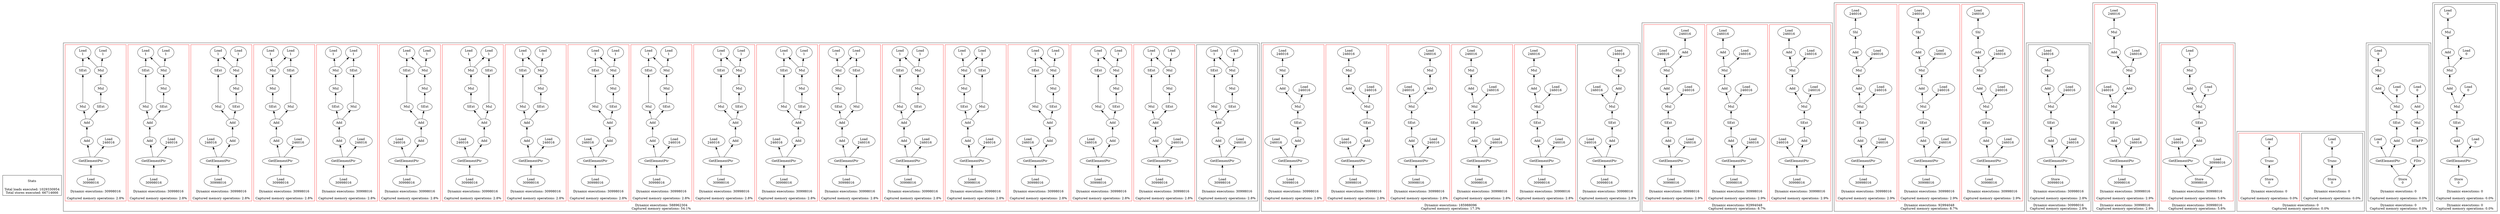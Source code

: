 strict digraph {
rankdir=BT
subgraph {
Stats [shape=plaintext]
cluster=true
label="Total loads executed: 1029330954\nTotal stores executed: 66714666"
}
subgraph {
subgraph {
"0_0_625" [label="GetElementPtr"]
"0_0_624" [label="Add"]
"0_0_625" -> "0_0_624"
"0_0_515" [label="Mul"]
"0_0_457" [label="SExt"]
"0_0_515" -> "0_0_457"
"0_0_474" [label="Mul"]
"0_0_436" [label="Mul"]
"0_0_474" -> "0_0_436"
"0_0_514" [label="Load\n246016"]
"0_0_625" -> "0_0_514"
{
rank=min
"0_0_626" [label="Load\n30998016"]
}
"0_0_626" -> "0_0_625"
"0_0_426" [label="Load\n1"]
"0_0_457" -> "0_0_426"
"0_0_436" -> "0_0_426"
"0_0_483" [label="SExt"]
"0_0_483" -> "0_0_474"
"0_0_516" [label="Add"]
"0_0_516" -> "0_0_483"
"0_0_624" -> "0_0_516"
"0_0_516" -> "0_0_515"
"0_0_423" [label="Load\n1"]
"0_0_436" -> "0_0_423"
cluster=true
label="Dynamic executions: 30998016\n\nCaptured memory operations: 2.8%"
}
subgraph {
"0_1_437" [label="Mul"]
"0_1_423" [label="Load\n1"]
"0_1_437" -> "0_1_423"
"0_1_523" [label="Mul"]
"0_1_458" [label="SExt"]
"0_1_523" -> "0_1_458"
{
rank=min
"0_1_632" [label="Load\n30998016"]
}
"0_1_631" [label="GetElementPtr"]
"0_1_632" -> "0_1_631"
"0_1_630" [label="Add"]
"0_1_631" -> "0_1_630"
"0_1_426" [label="Load\n1"]
"0_1_437" -> "0_1_426"
"0_1_524" [label="Add"]
"0_1_630" -> "0_1_524"
"0_1_486" [label="SExt"]
"0_1_476" [label="Mul"]
"0_1_486" -> "0_1_476"
"0_1_476" -> "0_1_437"
"0_1_524" -> "0_1_523"
"0_1_524" -> "0_1_486"
"0_1_514" [label="Load\n246016"]
"0_1_631" -> "0_1_514"
"0_1_458" -> "0_1_426"
cluster=true
label="Dynamic executions: 30998016\n\nCaptured memory operations: 2.8%"
color=red
}
subgraph {
"0_2_437" [label="Mul"]
"0_2_423" [label="Load\n1"]
"0_2_437" -> "0_2_423"
"0_2_640" [label="GetElementPtr"]
"0_2_514" [label="Load\n246016"]
"0_2_640" -> "0_2_514"
{
rank=min
"0_2_641" [label="Load\n30998016"]
}
"0_2_641" -> "0_2_640"
"0_2_515" [label="Mul"]
"0_2_457" [label="SExt"]
"0_2_515" -> "0_2_457"
"0_2_426" [label="Load\n1"]
"0_2_437" -> "0_2_426"
"0_2_457" -> "0_2_426"
"0_2_639" [label="Add"]
"0_2_531" [label="Add"]
"0_2_639" -> "0_2_531"
"0_2_476" [label="Mul"]
"0_2_476" -> "0_2_437"
"0_2_640" -> "0_2_639"
"0_2_484" [label="SExt"]
"0_2_484" -> "0_2_476"
"0_2_531" -> "0_2_515"
"0_2_531" -> "0_2_484"
cluster=true
label="Dynamic executions: 30998016\n\nCaptured memory operations: 2.8%"
color=red
}
subgraph {
"0_3_523" [label="Mul"]
"0_3_458" [label="SExt"]
"0_3_523" -> "0_3_458"
"0_3_540" [label="Add"]
"0_3_540" -> "0_3_523"
"0_3_474" [label="Mul"]
"0_3_436" [label="Mul"]
"0_3_474" -> "0_3_436"
"0_3_647" [label="GetElementPtr"]
"0_3_514" [label="Load\n246016"]
"0_3_647" -> "0_3_514"
"0_3_646" [label="Add"]
"0_3_647" -> "0_3_646"
"0_3_426" [label="Load\n1"]
"0_3_436" -> "0_3_426"
"0_3_487" [label="SExt"]
"0_3_540" -> "0_3_487"
{
rank=min
"0_3_648" [label="Load\n30998016"]
}
"0_3_648" -> "0_3_647"
"0_3_487" -> "0_3_474"
"0_3_646" -> "0_3_540"
"0_3_423" [label="Load\n1"]
"0_3_436" -> "0_3_423"
"0_3_458" -> "0_3_426"
cluster=true
label="Dynamic executions: 30998016\n\nCaptured memory operations: 2.8%"
color=red
}
subgraph {
"0_4_649" [label="Add"]
"0_4_543" [label="Add"]
"0_4_649" -> "0_4_543"
"0_4_480" [label="SExt"]
"0_4_474" [label="Mul"]
"0_4_480" -> "0_4_474"
"0_4_436" [label="Mul"]
"0_4_474" -> "0_4_436"
"0_4_456" [label="SExt"]
"0_4_426" [label="Load\n1"]
"0_4_456" -> "0_4_426"
"0_4_542" [label="Mul"]
"0_4_542" -> "0_4_456"
"0_4_650" [label="GetElementPtr"]
"0_4_650" -> "0_4_649"
"0_4_543" -> "0_4_542"
"0_4_514" [label="Load\n246016"]
"0_4_650" -> "0_4_514"
"0_4_543" -> "0_4_480"
"0_4_436" -> "0_4_426"
{
rank=min
"0_4_651" [label="Load\n30998016"]
}
"0_4_651" -> "0_4_650"
"0_4_423" [label="Load\n1"]
"0_4_436" -> "0_4_423"
cluster=true
label="Dynamic executions: 30998016\n\nCaptured memory operations: 2.8%"
color=red
}
subgraph {
"0_5_479" [label="Mul"]
"0_5_441" [label="Mul"]
"0_5_479" -> "0_5_441"
"0_5_523" [label="Mul"]
"0_5_458" [label="SExt"]
"0_5_523" -> "0_5_458"
"0_5_653" [label="Add"]
"0_5_544" [label="Add"]
"0_5_653" -> "0_5_544"
"0_5_423" [label="Load\n1"]
"0_5_441" -> "0_5_423"
"0_5_488" [label="SExt"]
"0_5_488" -> "0_5_479"
{
rank=min
"0_5_655" [label="Load\n30998016"]
}
"0_5_654" [label="GetElementPtr"]
"0_5_655" -> "0_5_654"
"0_5_514" [label="Load\n246016"]
"0_5_654" -> "0_5_514"
"0_5_544" -> "0_5_523"
"0_5_654" -> "0_5_653"
"0_5_426" [label="Load\n1"]
"0_5_441" -> "0_5_426"
"0_5_544" -> "0_5_488"
"0_5_458" -> "0_5_426"
cluster=true
label="Dynamic executions: 30998016\n\nCaptured memory operations: 2.8%"
color=red
}
subgraph {
"0_6_658" [label="GetElementPtr"]
"0_6_657" [label="Add"]
"0_6_658" -> "0_6_657"
"0_6_479" [label="Mul"]
"0_6_441" [label="Mul"]
"0_6_479" -> "0_6_441"
"0_6_545" [label="Add"]
"0_6_481" [label="SExt"]
"0_6_545" -> "0_6_481"
"0_6_542" [label="Mul"]
"0_6_545" -> "0_6_542"
{
rank=min
"0_6_659" [label="Load\n30998016"]
}
"0_6_659" -> "0_6_658"
"0_6_456" [label="SExt"]
"0_6_426" [label="Load\n1"]
"0_6_456" -> "0_6_426"
"0_6_423" [label="Load\n1"]
"0_6_441" -> "0_6_423"
"0_6_542" -> "0_6_456"
"0_6_481" -> "0_6_479"
"0_6_514" [label="Load\n246016"]
"0_6_658" -> "0_6_514"
"0_6_657" -> "0_6_545"
"0_6_441" -> "0_6_426"
cluster=true
label="Dynamic executions: 30998016\n\nCaptured memory operations: 2.8%"
color=red
}
subgraph {
"0_7_437" [label="Mul"]
"0_7_423" [label="Load\n1"]
"0_7_437" -> "0_7_423"
"0_7_523" [label="Mul"]
"0_7_458" [label="SExt"]
"0_7_523" -> "0_7_458"
"0_7_666" [label="GetElementPtr"]
"0_7_514" [label="Load\n246016"]
"0_7_666" -> "0_7_514"
"0_7_426" [label="Load\n1"]
"0_7_437" -> "0_7_426"
"0_7_665" [label="Add"]
"0_7_666" -> "0_7_665"
"0_7_486" [label="SExt"]
"0_7_476" [label="Mul"]
"0_7_486" -> "0_7_476"
{
rank=min
"0_7_667" [label="Load\n30998016"]
}
"0_7_667" -> "0_7_666"
"0_7_476" -> "0_7_437"
"0_7_524" [label="Add"]
"0_7_524" -> "0_7_523"
"0_7_665" -> "0_7_524"
"0_7_524" -> "0_7_486"
"0_7_458" -> "0_7_426"
cluster=true
label="Dynamic executions: 30998016\n\nCaptured memory operations: 2.8%"
color=red
}
subgraph {
"0_8_669" [label="GetElementPtr"]
"0_8_514" [label="Load\n246016"]
"0_8_669" -> "0_8_514"
"0_8_437" [label="Mul"]
"0_8_423" [label="Load\n1"]
"0_8_437" -> "0_8_423"
"0_8_668" [label="Add"]
"0_8_551" [label="Add"]
"0_8_668" -> "0_8_551"
"0_8_456" [label="SExt"]
"0_8_426" [label="Load\n1"]
"0_8_456" -> "0_8_426"
"0_8_437" -> "0_8_426"
"0_8_542" [label="Mul"]
"0_8_542" -> "0_8_456"
"0_8_551" -> "0_8_542"
"0_8_669" -> "0_8_668"
"0_8_482" [label="SExt"]
"0_8_551" -> "0_8_482"
"0_8_476" [label="Mul"]
"0_8_482" -> "0_8_476"
"0_8_476" -> "0_8_437"
{
rank=min
"0_8_670" [label="Load\n30998016"]
}
"0_8_670" -> "0_8_669"
cluster=true
label="Dynamic executions: 30998016\n\nCaptured memory operations: 2.8%"
color=red
}
subgraph {
"0_9_674" [label="GetElementPtr"]
"0_9_673" [label="Add"]
"0_9_674" -> "0_9_673"
"0_9_437" [label="Mul"]
"0_9_423" [label="Load\n1"]
"0_9_437" -> "0_9_423"
"0_9_524" [label="Add"]
"0_9_673" -> "0_9_524"
"0_9_523" [label="Mul"]
"0_9_458" [label="SExt"]
"0_9_523" -> "0_9_458"
"0_9_426" [label="Load\n1"]
"0_9_437" -> "0_9_426"
{
rank=min
"0_9_675" [label="Load\n30998016"]
}
"0_9_675" -> "0_9_674"
"0_9_486" [label="SExt"]
"0_9_476" [label="Mul"]
"0_9_486" -> "0_9_476"
"0_9_476" -> "0_9_437"
"0_9_514" [label="Load\n246016"]
"0_9_674" -> "0_9_514"
"0_9_524" -> "0_9_523"
"0_9_524" -> "0_9_486"
"0_9_458" -> "0_9_426"
cluster=true
label="Dynamic executions: 30998016\n\nCaptured memory operations: 2.8%"
color=red
}
subgraph {
"0_10_678" [label="GetElementPtr"]
"0_10_514" [label="Load\n246016"]
"0_10_678" -> "0_10_514"
"0_10_437" [label="Mul"]
"0_10_423" [label="Load\n1"]
"0_10_437" -> "0_10_423"
"0_10_677" [label="Add"]
"0_10_551" [label="Add"]
"0_10_677" -> "0_10_551"
"0_10_456" [label="SExt"]
"0_10_426" [label="Load\n1"]
"0_10_456" -> "0_10_426"
"0_10_437" -> "0_10_426"
"0_10_542" [label="Mul"]
"0_10_542" -> "0_10_456"
{
rank=min
"0_10_679" [label="Load\n30998016"]
}
"0_10_679" -> "0_10_678"
"0_10_551" -> "0_10_542"
"0_10_678" -> "0_10_677"
"0_10_482" [label="SExt"]
"0_10_551" -> "0_10_482"
"0_10_476" [label="Mul"]
"0_10_482" -> "0_10_476"
"0_10_476" -> "0_10_437"
cluster=true
label="Dynamic executions: 30998016\n\nCaptured memory operations: 2.8%"
color=red
}
subgraph {
"0_11_474" [label="Mul"]
"0_11_436" [label="Mul"]
"0_11_474" -> "0_11_436"
"0_11_515" [label="Mul"]
"0_11_457" [label="SExt"]
"0_11_515" -> "0_11_457"
"0_11_686" [label="GetElementPtr"]
"0_11_685" [label="Add"]
"0_11_686" -> "0_11_685"
"0_11_516" [label="Add"]
"0_11_685" -> "0_11_516"
"0_11_426" [label="Load\n1"]
"0_11_457" -> "0_11_426"
{
rank=min
"0_11_687" [label="Load\n30998016"]
}
"0_11_687" -> "0_11_686"
"0_11_436" -> "0_11_426"
"0_11_483" [label="SExt"]
"0_11_483" -> "0_11_474"
"0_11_516" -> "0_11_483"
"0_11_516" -> "0_11_515"
"0_11_423" [label="Load\n1"]
"0_11_436" -> "0_11_423"
"0_11_514" [label="Load\n246016"]
"0_11_686" -> "0_11_514"
cluster=true
label="Dynamic executions: 30998016\n\nCaptured memory operations: 2.8%"
color=red
}
subgraph {
"0_12_689" [label="GetElementPtr"]
"0_12_514" [label="Load\n246016"]
"0_12_689" -> "0_12_514"
"0_12_479" [label="Mul"]
"0_12_441" [label="Mul"]
"0_12_479" -> "0_12_441"
{
rank=min
"0_12_690" [label="Load\n30998016"]
}
"0_12_690" -> "0_12_689"
"0_12_485" [label="SExt"]
"0_12_485" -> "0_12_479"
"0_12_515" [label="Mul"]
"0_12_457" [label="SExt"]
"0_12_515" -> "0_12_457"
"0_12_423" [label="Load\n1"]
"0_12_441" -> "0_12_423"
"0_12_688" [label="Add"]
"0_12_689" -> "0_12_688"
"0_12_558" [label="Add"]
"0_12_558" -> "0_12_485"
"0_12_426" [label="Load\n1"]
"0_12_457" -> "0_12_426"
"0_12_688" -> "0_12_558"
"0_12_441" -> "0_12_426"
"0_12_558" -> "0_12_515"
cluster=true
label="Dynamic executions: 30998016\n\nCaptured memory operations: 2.8%"
color=red
}
subgraph {
{
rank=min
"0_13_694" [label="Load\n30998016"]
}
"0_13_693" [label="GetElementPtr"]
"0_13_694" -> "0_13_693"
"0_13_474" [label="Mul"]
"0_13_436" [label="Mul"]
"0_13_474" -> "0_13_436"
"0_13_515" [label="Mul"]
"0_13_457" [label="SExt"]
"0_13_515" -> "0_13_457"
"0_13_514" [label="Load\n246016"]
"0_13_693" -> "0_13_514"
"0_13_692" [label="Add"]
"0_13_516" [label="Add"]
"0_13_692" -> "0_13_516"
"0_13_426" [label="Load\n1"]
"0_13_457" -> "0_13_426"
"0_13_436" -> "0_13_426"
"0_13_693" -> "0_13_692"
"0_13_483" [label="SExt"]
"0_13_483" -> "0_13_474"
"0_13_516" -> "0_13_483"
"0_13_516" -> "0_13_515"
"0_13_423" [label="Load\n1"]
"0_13_436" -> "0_13_423"
cluster=true
label="Dynamic executions: 30998016\n\nCaptured memory operations: 2.8%"
color=red
}
subgraph {
"0_14_479" [label="Mul"]
"0_14_441" [label="Mul"]
"0_14_479" -> "0_14_441"
"0_14_485" [label="SExt"]
"0_14_485" -> "0_14_479"
"0_14_515" [label="Mul"]
"0_14_457" [label="SExt"]
"0_14_515" -> "0_14_457"
"0_14_696" [label="Add"]
"0_14_558" [label="Add"]
"0_14_696" -> "0_14_558"
"0_14_423" [label="Load\n1"]
"0_14_441" -> "0_14_423"
"0_14_558" -> "0_14_485"
"0_14_426" [label="Load\n1"]
"0_14_457" -> "0_14_426"
"0_14_697" [label="GetElementPtr"]
"0_14_514" [label="Load\n246016"]
"0_14_697" -> "0_14_514"
"0_14_441" -> "0_14_426"
{
rank=min
"0_14_698" [label="Load\n30998016"]
}
"0_14_698" -> "0_14_697"
"0_14_697" -> "0_14_696"
"0_14_558" -> "0_14_515"
cluster=true
label="Dynamic executions: 30998016\n\nCaptured memory operations: 2.8%"
color=red
}
subgraph {
"0_15_479" [label="Mul"]
"0_15_441" [label="Mul"]
"0_15_479" -> "0_15_441"
"0_15_704" [label="Add"]
"0_15_558" [label="Add"]
"0_15_704" -> "0_15_558"
"0_15_485" [label="SExt"]
"0_15_485" -> "0_15_479"
"0_15_515" [label="Mul"]
"0_15_457" [label="SExt"]
"0_15_515" -> "0_15_457"
{
rank=min
"0_15_706" [label="Load\n30998016"]
}
"0_15_705" [label="GetElementPtr"]
"0_15_706" -> "0_15_705"
"0_15_705" -> "0_15_704"
"0_15_423" [label="Load\n1"]
"0_15_441" -> "0_15_423"
"0_15_558" -> "0_15_485"
"0_15_426" [label="Load\n1"]
"0_15_457" -> "0_15_426"
"0_15_514" [label="Load\n246016"]
"0_15_705" -> "0_15_514"
"0_15_441" -> "0_15_426"
"0_15_558" -> "0_15_515"
cluster=true
label="Dynamic executions: 30998016\n\nCaptured memory operations: 2.8%"
color=red
}
subgraph {
"0_16_712" [label="GetElementPtr"]
"0_16_514" [label="Load\n246016"]
"0_16_712" -> "0_16_514"
"0_16_437" [label="Mul"]
"0_16_423" [label="Load\n1"]
"0_16_437" -> "0_16_423"
"0_16_711" [label="Add"]
"0_16_551" [label="Add"]
"0_16_711" -> "0_16_551"
"0_16_456" [label="SExt"]
"0_16_426" [label="Load\n1"]
"0_16_456" -> "0_16_426"
"0_16_437" -> "0_16_426"
"0_16_542" [label="Mul"]
"0_16_542" -> "0_16_456"
"0_16_551" -> "0_16_542"
"0_16_712" -> "0_16_711"
"0_16_482" [label="SExt"]
"0_16_551" -> "0_16_482"
{
rank=min
"0_16_713" [label="Load\n30998016"]
}
"0_16_713" -> "0_16_712"
"0_16_476" [label="Mul"]
"0_16_482" -> "0_16_476"
"0_16_476" -> "0_16_437"
cluster=true
label="Dynamic executions: 30998016\n\nCaptured memory operations: 2.8%"
color=red
}
subgraph {
"0_17_718" [label="Add"]
"0_17_531" [label="Add"]
"0_17_718" -> "0_17_531"
"0_17_437" [label="Mul"]
"0_17_423" [label="Load\n1"]
"0_17_437" -> "0_17_423"
"0_17_515" [label="Mul"]
"0_17_457" [label="SExt"]
"0_17_515" -> "0_17_457"
"0_17_426" [label="Load\n1"]
"0_17_437" -> "0_17_426"
"0_17_457" -> "0_17_426"
{
rank=min
"0_17_720" [label="Load\n30998016"]
}
"0_17_719" [label="GetElementPtr"]
"0_17_720" -> "0_17_719"
"0_17_514" [label="Load\n246016"]
"0_17_719" -> "0_17_514"
"0_17_719" -> "0_17_718"
"0_17_476" [label="Mul"]
"0_17_476" -> "0_17_437"
"0_17_484" [label="SExt"]
"0_17_484" -> "0_17_476"
"0_17_531" -> "0_17_515"
"0_17_531" -> "0_17_484"
cluster=true
label="Dynamic executions: 30998016\n\nCaptured memory operations: 2.8%"
color=red
}
subgraph {
"0_18_729" [label="Add"]
"0_18_531" [label="Add"]
"0_18_729" -> "0_18_531"
"0_18_437" [label="Mul"]
"0_18_423" [label="Load\n1"]
"0_18_437" -> "0_18_423"
"0_18_730" [label="GetElementPtr"]
"0_18_514" [label="Load\n246016"]
"0_18_730" -> "0_18_514"
{
rank=min
"0_18_731" [label="Load\n30998016"]
}
"0_18_731" -> "0_18_730"
"0_18_515" [label="Mul"]
"0_18_457" [label="SExt"]
"0_18_515" -> "0_18_457"
"0_18_426" [label="Load\n1"]
"0_18_437" -> "0_18_426"
"0_18_457" -> "0_18_426"
"0_18_730" -> "0_18_729"
"0_18_476" [label="Mul"]
"0_18_476" -> "0_18_437"
"0_18_484" [label="SExt"]
"0_18_484" -> "0_18_476"
"0_18_531" -> "0_18_515"
"0_18_531" -> "0_18_484"
cluster=true
label="Dynamic executions: 30998016\n\nCaptured memory operations: 2.8%"
color=red
}
cluster=true
label="Dynamic executions: 588962304\nCaptured memory operations: 54.1%"
}
subgraph {
subgraph {
"1_0_622" [label="GetElementPtr"]
"1_0_506" [label="Load\n246016"]
"1_0_622" -> "1_0_506"
"1_0_513" [label="Mul"]
"1_0_509" [label="Load\n246016"]
"1_0_513" -> "1_0_509"
"1_0_621" [label="Add"]
"1_0_605" [label="SExt"]
"1_0_621" -> "1_0_605"
{
rank=min
"1_0_623" [label="Load\n30998016"]
}
"1_0_623" -> "1_0_622"
"1_0_512" [label="Add"]
"1_0_513" -> "1_0_512"
"1_0_605" -> "1_0_513"
"1_0_622" -> "1_0_621"
"1_0_510" [label="Mul"]
"1_0_512" -> "1_0_510"
"1_0_508" [label="Load\n246016"]
"1_0_510" -> "1_0_508"
cluster=true
label="Dynamic executions: 30998016\n\nCaptured memory operations: 2.8%"
}
subgraph {
"1_1_608" [label="SExt"]
"1_1_539" [label="Mul"]
"1_1_608" -> "1_1_539"
"1_1_644" [label="GetElementPtr"]
"1_1_643" [label="Add"]
"1_1_644" -> "1_1_643"
"1_1_532" [label="Load\n246016"]
"1_1_644" -> "1_1_532"
"1_1_538" [label="Add"]
"1_1_539" -> "1_1_538"
{
rank=min
"1_1_645" [label="Load\n30998016"]
}
"1_1_645" -> "1_1_644"
"1_1_643" -> "1_1_608"
"1_1_535" [label="Load\n246016"]
"1_1_539" -> "1_1_535"
"1_1_536" [label="Mul"]
"1_1_538" -> "1_1_536"
"1_1_534" [label="Load\n246016"]
"1_1_536" -> "1_1_534"
cluster=true
label="Dynamic executions: 30998016\n\nCaptured memory operations: 2.8%"
color=red
}
subgraph {
"1_2_565" [label="Add"]
"1_2_563" [label="Mul"]
"1_2_565" -> "1_2_563"
"1_2_611" [label="SExt"]
"1_2_566" [label="Mul"]
"1_2_611" -> "1_2_566"
"1_2_562" [label="Load\n246016"]
"1_2_566" -> "1_2_562"
"1_2_566" -> "1_2_565"
"1_2_701" [label="Add"]
"1_2_701" -> "1_2_611"
"1_2_702" [label="GetElementPtr"]
"1_2_702" -> "1_2_701"
"1_2_561" [label="Load\n246016"]
"1_2_563" -> "1_2_561"
{
rank=min
"1_2_703" [label="Load\n30998016"]
}
"1_2_703" -> "1_2_702"
"1_2_559" [label="Load\n246016"]
"1_2_702" -> "1_2_559"
cluster=true
label="Dynamic executions: 30998016\n\nCaptured memory operations: 2.8%"
color=red
}
subgraph {
"1_3_614" [label="SExt"]
"1_3_584" [label="Mul"]
"1_3_614" -> "1_3_584"
"1_3_580" [label="Load\n246016"]
"1_3_584" -> "1_3_580"
"1_3_581" [label="Mul"]
"1_3_579" [label="Load\n246016"]
"1_3_581" -> "1_3_579"
"1_3_722" [label="Add"]
"1_3_722" -> "1_3_614"
"1_3_723" [label="GetElementPtr"]
"1_3_578" [label="Load\n246016"]
"1_3_723" -> "1_3_578"
{
rank=min
"1_3_724" [label="Load\n30998016"]
}
"1_3_724" -> "1_3_723"
"1_3_583" [label="Add"]
"1_3_584" -> "1_3_583"
"1_3_723" -> "1_3_722"
"1_3_583" -> "1_3_581"
cluster=true
label="Dynamic executions: 30998016\n\nCaptured memory operations: 2.8%"
color=red
}
subgraph {
"1_4_735" [label="GetElementPtr"]
"1_4_591" [label="Load\n246016"]
"1_4_735" -> "1_4_591"
"1_4_734" [label="Add"]
"1_4_616" [label="SExt"]
"1_4_734" -> "1_4_616"
"1_4_596" [label="Add"]
"1_4_594" [label="Mul"]
"1_4_596" -> "1_4_594"
{
rank=min
"1_4_736" [label="Load\n30998016"]
}
"1_4_736" -> "1_4_735"
"1_4_597" [label="Mul"]
"1_4_616" -> "1_4_597"
"1_4_593" [label="Load\n246016"]
"1_4_597" -> "1_4_593"
"1_4_735" -> "1_4_734"
"1_4_592" [label="Load\n246016"]
"1_4_594" -> "1_4_592"
"1_4_597" -> "1_4_596"
cluster=true
label="Dynamic executions: 30998016\n\nCaptured memory operations: 2.8%"
color=red
}
subgraph {
"1_5_776" [label="GetElementPtr"]
"1_5_760" [label="Load\n246016"]
"1_5_776" -> "1_5_760"
"1_5_771" [label="SExt"]
"1_5_766" [label="Mul"]
"1_5_771" -> "1_5_766"
"1_5_775" [label="Add"]
"1_5_775" -> "1_5_771"
{
rank=min
"1_5_777" [label="Load\n30998016"]
}
"1_5_777" -> "1_5_776"
"1_5_763" [label="Mul"]
"1_5_761" [label="Load\n246016"]
"1_5_763" -> "1_5_761"
"1_5_776" -> "1_5_775"
"1_5_765" [label="Add"]
"1_5_765" -> "1_5_763"
"1_5_762" [label="Load\n246016"]
"1_5_766" -> "1_5_762"
"1_5_766" -> "1_5_765"
cluster=true
label="Dynamic executions: 30998016\n\nCaptured memory operations: 2.8%"
color=red
}
cluster=true
label="Dynamic executions: 185988096\nCaptured memory operations: 17.3%"
}
subgraph {
subgraph {
"2_0_628" [label="GetElementPtr"]
"2_0_506" [label="Load\n246016"]
"2_0_628" -> "2_0_506"
"2_0_520" [label="Add"]
"2_0_518" [label="Mul"]
"2_0_520" -> "2_0_518"
"2_0_606" [label="SExt"]
"2_0_521" [label="Mul"]
"2_0_606" -> "2_0_521"
"2_0_627" [label="Add"]
"2_0_627" -> "2_0_606"
{
rank=min
"2_0_629" [label="Load\n30998016"]
}
"2_0_629" -> "2_0_628"
"2_0_628" -> "2_0_627"
"2_0_509" [label="Load\n246016"]
"2_0_521" -> "2_0_509"
"2_0_521" -> "2_0_520"
"2_0_517" [label="Add"]
"2_0_507" [label="Load\n246016"]
"2_0_517" -> "2_0_507"
"2_0_518" -> "2_0_517"
"2_0_508" [label="Load\n246016"]
"2_0_518" -> "2_0_508"
cluster=true
label="Dynamic executions: 30998016\n\nCaptured memory operations: 2.9%"
color=red
}
subgraph {
"2_1_662" [label="Add"]
"2_1_609" [label="SExt"]
"2_1_662" -> "2_1_609"
"2_1_549" [label="Add"]
"2_1_547" [label="Mul"]
"2_1_549" -> "2_1_547"
"2_1_546" [label="Add"]
"2_1_547" -> "2_1_546"
"2_1_663" [label="GetElementPtr"]
"2_1_663" -> "2_1_662"
"2_1_534" [label="Load\n246016"]
"2_1_547" -> "2_1_534"
"2_1_550" [label="Mul"]
"2_1_609" -> "2_1_550"
"2_1_532" [label="Load\n246016"]
"2_1_663" -> "2_1_532"
"2_1_535" [label="Load\n246016"]
"2_1_550" -> "2_1_535"
{
rank=min
"2_1_664" [label="Load\n30998016"]
}
"2_1_664" -> "2_1_663"
"2_1_533" [label="Load\n246016"]
"2_1_546" -> "2_1_533"
"2_1_550" -> "2_1_549"
cluster=true
label="Dynamic executions: 30998016\n\nCaptured memory operations: 2.9%"
color=red
}
subgraph {
{
rank=min
"2_2_710" [label="Load\n30998016"]
}
"2_2_709" [label="GetElementPtr"]
"2_2_710" -> "2_2_709"
"2_2_612" [label="SExt"]
"2_2_571" [label="Mul"]
"2_2_612" -> "2_2_571"
"2_2_708" [label="Add"]
"2_2_709" -> "2_2_708"
"2_2_568" [label="Mul"]
"2_2_561" [label="Load\n246016"]
"2_2_568" -> "2_2_561"
"2_2_567" [label="Add"]
"2_2_568" -> "2_2_567"
"2_2_570" [label="Add"]
"2_2_570" -> "2_2_568"
"2_2_571" -> "2_2_570"
"2_2_560" [label="Load\n246016"]
"2_2_567" -> "2_2_560"
"2_2_708" -> "2_2_612"
"2_2_559" [label="Load\n246016"]
"2_2_709" -> "2_2_559"
"2_2_562" [label="Load\n246016"]
"2_2_571" -> "2_2_562"
cluster=true
label="Dynamic executions: 30998016\n\nCaptured memory operations: 2.9%"
color=red
}
cluster=true
label="Dynamic executions: 92994048\nCaptured memory operations: 8.7%"
}
subgraph {
subgraph {
"3_0_527" [label="Mul"]
"3_0_526" [label="Add"]
"3_0_527" -> "3_0_526"
"3_0_529" [label="Add"]
"3_0_529" -> "3_0_527"
"3_0_635" [label="Add"]
"3_0_607" [label="SExt"]
"3_0_635" -> "3_0_607"
"3_0_530" [label="Mul"]
"3_0_509" [label="Load\n246016"]
"3_0_530" -> "3_0_509"
"3_0_508" [label="Load\n246016"]
"3_0_527" -> "3_0_508"
{
rank=min
"3_0_637" [label="Load\n30998016"]
}
"3_0_636" [label="GetElementPtr"]
"3_0_637" -> "3_0_636"
"3_0_525" [label="Shl"]
"3_0_526" -> "3_0_525"
"3_0_636" -> "3_0_635"
"3_0_530" -> "3_0_529"
"3_0_607" -> "3_0_530"
"3_0_507" [label="Load\n246016"]
"3_0_525" -> "3_0_507"
"3_0_506" [label="Load\n246016"]
"3_0_636" -> "3_0_506"
cluster=true
label="Dynamic executions: 30998016\n\nCaptured memory operations: 2.9%"
color=red
}
subgraph {
"3_1_552" [label="Shl"]
"3_1_533" [label="Load\n246016"]
"3_1_552" -> "3_1_533"
"3_1_683" [label="GetElementPtr"]
"3_1_682" [label="Add"]
"3_1_683" -> "3_1_682"
"3_1_557" [label="Mul"]
"3_1_556" [label="Add"]
"3_1_557" -> "3_1_556"
"3_1_554" [label="Mul"]
"3_1_553" [label="Add"]
"3_1_554" -> "3_1_553"
"3_1_610" [label="SExt"]
"3_1_610" -> "3_1_557"
"3_1_532" [label="Load\n246016"]
"3_1_683" -> "3_1_532"
{
rank=min
"3_1_684" [label="Load\n30998016"]
}
"3_1_684" -> "3_1_683"
"3_1_534" [label="Load\n246016"]
"3_1_554" -> "3_1_534"
"3_1_556" -> "3_1_554"
"3_1_682" -> "3_1_610"
"3_1_535" [label="Load\n246016"]
"3_1_557" -> "3_1_535"
"3_1_553" -> "3_1_552"
cluster=true
label="Dynamic executions: 30998016\n\nCaptured memory operations: 2.9%"
color=red
}
subgraph {
"3_2_574" [label="Mul"]
"3_2_573" [label="Add"]
"3_2_574" -> "3_2_573"
"3_2_716" [label="GetElementPtr"]
"3_2_715" [label="Add"]
"3_2_716" -> "3_2_715"
{
rank=min
"3_2_717" [label="Load\n30998016"]
}
"3_2_717" -> "3_2_716"
"3_2_572" [label="Shl"]
"3_2_560" [label="Load\n246016"]
"3_2_572" -> "3_2_560"
"3_2_613" [label="SExt"]
"3_2_577" [label="Mul"]
"3_2_613" -> "3_2_577"
"3_2_559" [label="Load\n246016"]
"3_2_716" -> "3_2_559"
"3_2_561" [label="Load\n246016"]
"3_2_574" -> "3_2_561"
"3_2_576" [label="Add"]
"3_2_576" -> "3_2_574"
"3_2_573" -> "3_2_572"
"3_2_562" [label="Load\n246016"]
"3_2_577" -> "3_2_562"
"3_2_577" -> "3_2_576"
"3_2_715" -> "3_2_613"
cluster=true
label="Dynamic executions: 30998016\n\nCaptured memory operations: 2.9%"
color=red
}
cluster=true
label="Dynamic executions: 92994048\nCaptured memory operations: 8.7%"
}
subgraph {
subgraph {
"4_0_742" [label="GetElementPtr"]
"4_0_741" [label="Add"]
"4_0_742" -> "4_0_741"
"4_0_603" [label="Add"]
"4_0_601" [label="Mul"]
"4_0_603" -> "4_0_601"
"4_0_604" [label="Mul"]
"4_0_604" -> "4_0_603"
{
rank=min
"4_0_743" [label="Store\n30998016"]
}
"4_0_743" -> "4_0_742"
"4_0_617" [label="SExt"]
"4_0_741" -> "4_0_617"
"4_0_599" [label="Load\n246016"]
"4_0_601" -> "4_0_599"
"4_0_600" [label="Load\n246016"]
"4_0_604" -> "4_0_600"
"4_0_617" -> "4_0_604"
"4_0_598" [label="Load\n246016"]
"4_0_742" -> "4_0_598"
cluster=true
label="Dynamic executions: 30998016\n\nCaptured memory operations: 2.8%"
}
cluster=true
label="Dynamic executions: 30998016\nCaptured memory operations: 2.8%"
}
subgraph {
subgraph {
"5_0_587" [label="Mul"]
"5_0_586" [label="Add"]
"5_0_587" -> "5_0_586"
"5_0_615" [label="SExt"]
"5_0_590" [label="Mul"]
"5_0_615" -> "5_0_590"
"5_0_508" [label="Load\n246016"]
"5_0_587" -> "5_0_508"
"5_0_509" [label="Load\n246016"]
"5_0_590" -> "5_0_509"
"5_0_726" [label="Add"]
"5_0_726" -> "5_0_615"
"5_0_727" [label="GetElementPtr"]
"5_0_506" [label="Load\n246016"]
"5_0_727" -> "5_0_506"
"5_0_585" [label="Mul"]
"5_0_586" -> "5_0_585"
"5_0_589" [label="Add"]
"5_0_589" -> "5_0_587"
{
rank=min
"5_0_728" [label="Load\n30998016"]
}
"5_0_728" -> "5_0_727"
"5_0_590" -> "5_0_589"
"5_0_507" [label="Load\n246016"]
"5_0_585" -> "5_0_507"
"5_0_727" -> "5_0_726"
cluster=true
label="Dynamic executions: 30998016\n\nCaptured memory operations: 2.9%"
color=red
}
cluster=true
label="Dynamic executions: 30998016\nCaptured memory operations: 2.9%"
}
subgraph {
subgraph {
{
rank=min
"6_0_780" [label="Store\n30998016"]
}
"6_0_779" [label="GetElementPtr"]
"6_0_780" -> "6_0_779"
"6_0_770" [label="Mul"]
"6_0_769" [label="Add"]
"6_0_770" -> "6_0_769"
"6_0_777" [label="Load\n30998016"]
"6_0_780" -> "6_0_777"
"6_0_767" [label="Load\n246016"]
"6_0_779" -> "6_0_767"
"6_0_778" [label="Add"]
"6_0_772" [label="SExt"]
"6_0_778" -> "6_0_772"
"6_0_772" -> "6_0_770"
"6_0_756" [label="Mul"]
"6_0_769" -> "6_0_756"
"6_0_779" -> "6_0_778"
"6_0_426" [label="Load\n1"]
"6_0_770" -> "6_0_426"
"6_0_423" [label="Load\n1"]
"6_0_756" -> "6_0_423"
cluster=true
label="Dynamic executions: 30998016\n\nCaptured memory operations: 5.6%"
color=red
}
cluster=true
label="Dynamic executions: 30998016\nCaptured memory operations: 5.6%"
}
subgraph {
subgraph {
"7_0_868" [label="Trunc"]
"7_0_866" [label="Load\n0"]
"7_0_868" -> "7_0_866"
{
rank=min
"7_0_869" [label="Store\n0"]
}
"7_0_869" -> "7_0_868"
cluster=true
label="Dynamic executions: 0\n\nCaptured memory operations: 0.0%"
}
subgraph {
"7_1_872" [label="Trunc"]
"7_1_871" [label="Load\n0"]
"7_1_872" -> "7_1_871"
{
rank=min
"7_1_873" [label="Store\n0"]
}
"7_1_873" -> "7_1_872"
cluster=true
label="Dynamic executions: 0\n\nCaptured memory operations: 0.0%"
color=red
}
cluster=true
label="Dynamic executions: 0\nCaptured memory operations: 0.0%"
}
subgraph {
subgraph {
"8_0_366" [label="GetElementPtr"]
"8_0_358" [label="Load\n0"]
"8_0_366" -> "8_0_358"
"8_0_361" [label="Mul"]
"8_0_360" [label="Add"]
"8_0_361" -> "8_0_360"
"8_0_341" [label="Add"]
"8_0_334" [label="Load\n0"]
"8_0_341" -> "8_0_334"
"8_0_365" [label="Add"]
"8_0_362" [label="SExt"]
"8_0_365" -> "8_0_362"
"8_0_343" [label="SIToFP"]
"8_0_342" [label="Mul"]
"8_0_343" -> "8_0_342"
"8_0_352" [label="FDiv"]
"8_0_352" -> "8_0_343"
{
rank=min
"8_0_367" [label="Store\n0"]
}
"8_0_367" -> "8_0_352"
"8_0_353" [label="Mul"]
"8_0_338" [label="Load\n0"]
"8_0_353" -> "8_0_338"
"8_0_366" -> "8_0_365"
"8_0_360" -> "8_0_353"
"8_0_367" -> "8_0_366"
"8_0_342" -> "8_0_341"
"8_0_348" [label="Load\n0"]
"8_0_361" -> "8_0_348"
"8_0_362" -> "8_0_361"
cluster=true
label="Dynamic executions: 0\n\nCaptured memory operations: 0.0%"
}
cluster=true
label="Dynamic executions: 0\nCaptured memory operations: 0.0%"
}
subgraph {
subgraph {
"9_0_393" [label="Add"]
"9_0_386" [label="Mul"]
"9_0_393" -> "9_0_386"
"9_0_407" [label="GetElementPtr"]
"9_0_406" [label="Add"]
"9_0_407" -> "9_0_406"
"9_0_394" [label="Mul"]
"9_0_394" -> "9_0_393"
"9_0_402" [label="Mul"]
"9_0_401" [label="Add"]
"9_0_402" -> "9_0_401"
"9_0_403" [label="SExt"]
"9_0_403" -> "9_0_402"
"9_0_383" [label="Load\n0"]
"9_0_394" -> "9_0_383"
"9_0_379" [label="Load\n0"]
"9_0_386" -> "9_0_379"
"9_0_391" [label="Load\n0"]
"9_0_402" -> "9_0_391"
"9_0_399" [label="Load\n0"]
"9_0_407" -> "9_0_399"
{
rank=min
"9_0_408" [label="Store\n0"]
}
"9_0_408" -> "9_0_407"
"9_0_406" -> "9_0_403"
"9_0_401" -> "9_0_394"
cluster=true
label="Dynamic executions: 0\n\nCaptured memory operations: 0.0%"
}
cluster=true
label="Dynamic executions: 0\nCaptured memory operations: 0.0%"
}
}
